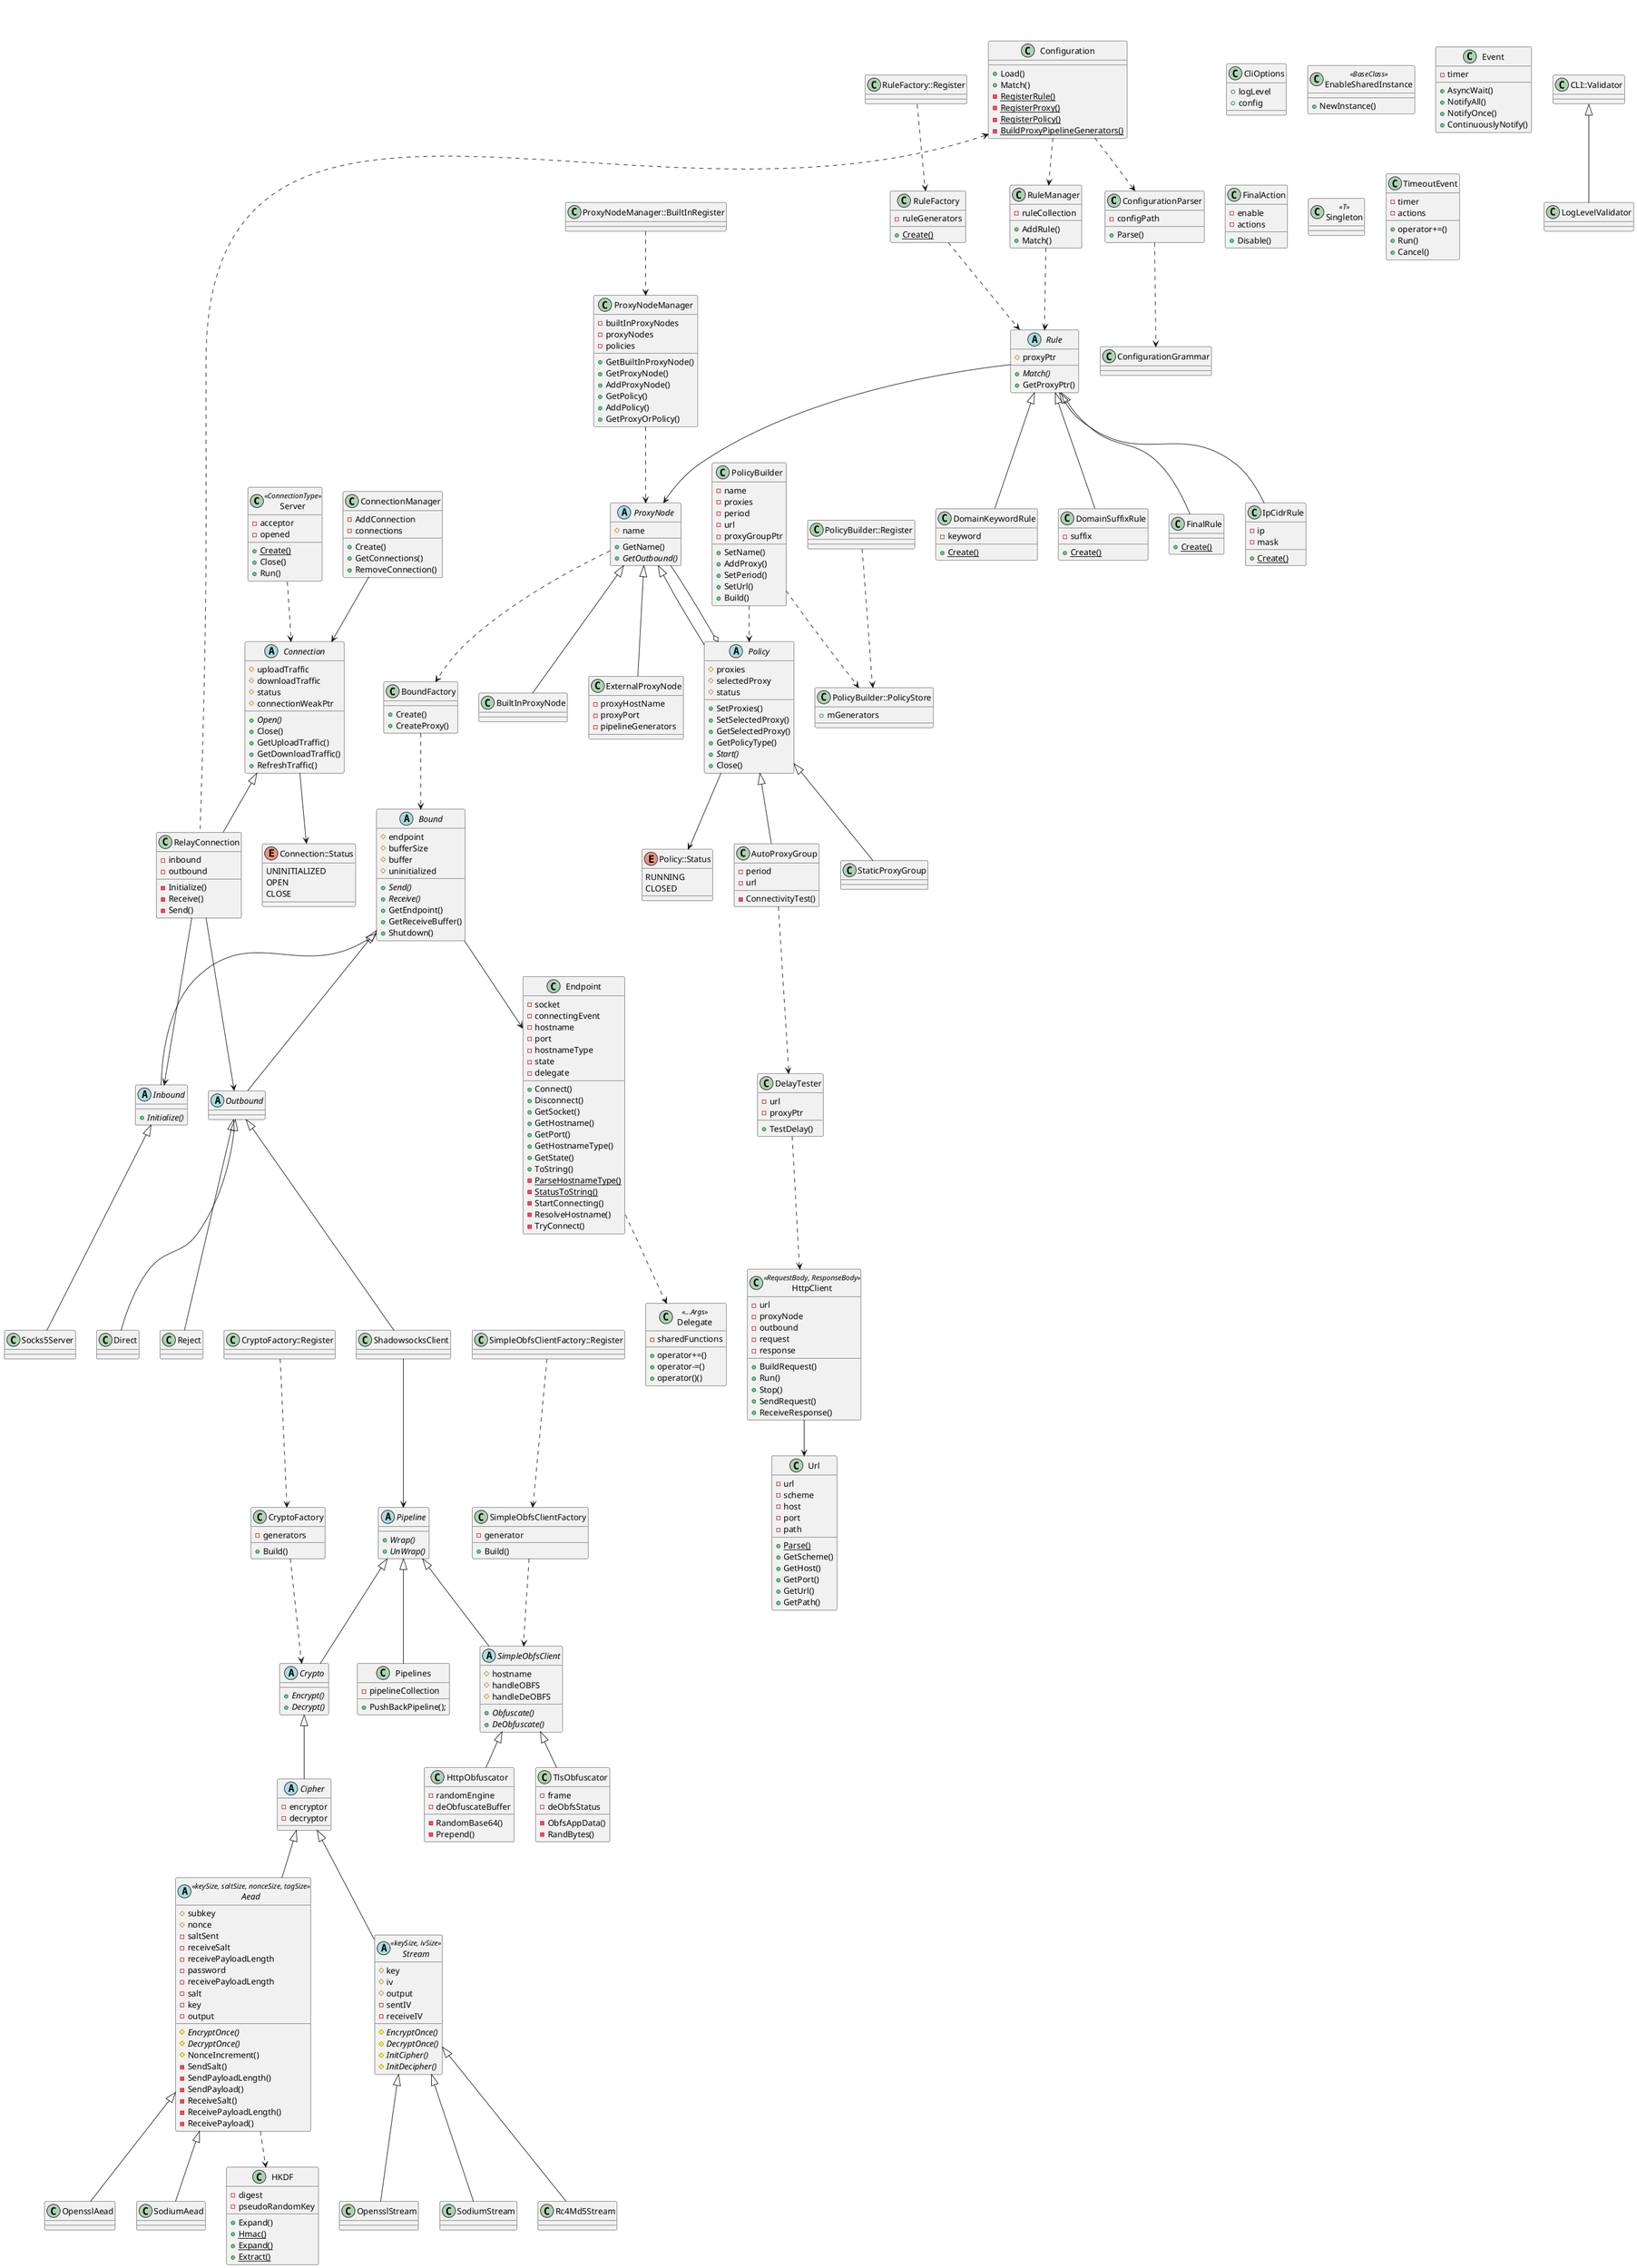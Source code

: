 @startuml

class Server<<ConnectionType>>{
    + {static} Create()
    + Close()
    + Run()

    - acceptor
    - opened
}

abstract Connection{
    + {abstract} Open()
    + Close()
    + GetUploadTraffic()
    + GetDownloadTraffic()
    + RefreshTraffic()

    # uploadTraffic
    # downloadTraffic
    # status
    # connectionWeakPtr
}

class ConnectionManager{
    + Create()
    + GetConnections()
    + RemoveConnection()

    - AddConnection
    - connections
}

class RelayConnection extends Connection{
    - Initialize()
    - Receive()
    - Send()

    - inbound
    - outbound
}

enum Connection::Status{
    UNINITIALIZED
    OPEN
    CLOSE
}


abstract Bound{
    + {abstract} Send()
    + {abstract} Receive()
    + GetEndpoint()
    + GetReceiveBuffer()
    + Shutdown()

    # endpoint
    # bufferSize
    # buffer
    # uninitialized
}

abstract Inbound extends Bound{
    + {abstract} Initialize()
}

abstract Outbound extends Bound{
}

class BoundFactory{
    + Create()
    + CreateProxy()
}

class Direct extends Outbound
class Reject extends Outbound
class ShadowsocksClient extends Outbound
class Socks5Server extends Inbound

class CliOptions{
    + logLevel
    + config
}

class LogLevelValidator extends CLI::Validator{
}

class Configuration{
    + Load()
    + Match()
    - {static} RegisterRule()
    - {static} RegisterProxy()
    - {static} RegisterPolicy()
    - {static} BuildProxyPipelineGenerators()
}

class ConfigurationGrammar
class ConfigurationParser{
    + Parse()
    - configPath
}

abstract Pipeline{
    + {abstract} Wrap()
    + {abstract} UnWrap()
}

abstract Crypto extends Pipeline{
    + {abstract} Encrypt()
    + {abstract} Decrypt()
}
abstract SimpleObfsClient extends Pipeline{
    + {abstract} Obfuscate()
    + {abstract} DeObfuscate()

    # hostname
    # handleOBFS
    # handleDeOBFS
}
class Pipelines extends Pipeline{
    + PushBackPipeline();
    - pipelineCollection
}

abstract Cipher extends Crypto{
    - encryptor
    - decryptor
}
abstract Aead<<keySize, saltSize, nonceSize, tagSize>> extends Cipher{
    # {abstract} EncryptOnce()
    # {abstract} DecryptOnce()
    # NonceIncrement()
    - SendSalt()
    - SendPayloadLength()
    - SendPayload()
    - ReceiveSalt()
    - ReceivePayloadLength()
    - ReceivePayload()

    # subkey
    # nonce
    - saltSent
    - receiveSalt
    - receivePayloadLength
    - password
    - receivePayloadLength
    - salt
    - key
    - output
}
class OpensslAead extends Aead
class SodiumAead extends Aead
abstract Stream<<keySize, ivSize>> extends Cipher{
    # {abstract} EncryptOnce()
    # {abstract} DecryptOnce()
    # {abstract} InitCipher()
    # {abstract} InitDecipher()
    # key
    # iv
    # output
    - sentIV
    - receiveIV
}
class OpensslStream extends Stream
class SodiumStream extends Stream
class Rc4Md5Stream extends Stream
class CryptoFactory{
    + Build()
    - generators
}
class CryptoFactory::Register
class HKDF{
    + Expand()
    + {static} Hmac()
    + {static} Expand()
    + {static} Extract()
    - digest
    - pseudoRandomKey
}

class HttpObfuscator extends SimpleObfsClient{
    - RandomBase64()
    - Prepend()
    - randomEngine
    - deObfuscateBuffer
}
class TlsObfuscator extends SimpleObfsClient{
    - ObfsAppData()
    - RandBytes()
    - frame
    - deObfsStatus
}
class SimpleObfsClientFactory{
    + Build()
    - generator
}
class SimpleObfsClientFactory::Register

abstract ProxyNode{
    + GetName()
    + {abstract} GetOutbound()

    # name
}

abstract Policy extends ProxyNode{
    + SetProxies()
    + SetSelectedProxy()
    + GetSelectedProxy()
    + GetPolicyType()
    + {abstract} Start()
    + Close()

    # proxies
    # selectedProxy
    # status
}

enum Policy::Status{
    RUNNING
    CLOSED
}
class AutoProxyGroup extends Policy{
    - ConnectivityTest()
    - period
    - url
}
class StaticProxyGroup extends Policy
class BuiltInProxyNode extends ProxyNode
class ExternalProxyNode extends ProxyNode{
    - proxyHostName
    - proxyPort
    - pipelineGenerators
}
class PolicyBuilder{
    + SetName()
    + AddProxy()
    + SetPeriod()
    + SetUrl()
    + Build()
    - name
    - proxies
    - period
    - url
    - proxyGroupPtr
}
class PolicyBuilder::Register
class PolicyBuilder::PolicyStore{
    + mGenerators
}
class ProxyNodeManager{
    + GetBuiltInProxyNode()
    + GetProxyNode()
    + AddProxyNode()
    + GetPolicy()
    + AddPolicy()
    + GetProxyOrPolicy()
    - builtInProxyNodes
    - proxyNodes
    - policies
}
class ProxyNodeManager::BuiltInRegister

abstract Rule{
    + {abstract} Match()
    + GetProxyPtr()

    # proxyPtr
}
class DomainKeywordRule extends Rule{
    + {static} Create()
    - keyword
}
class DomainSuffixRule extends Rule{
    + {static} Create()
    - suffix
}
class FinalRule extends Rule{
    + {static} Create()
}
class IpCidrRule extends Rule{
    + {static} Create()
    - ip
    - mask
}
class RuleFactory{
    + {static} Create()
    - ruleGenerators
}
class RuleFactory::Register
class RuleManager{
    + AddRule()
    + Match()
    - ruleCollection
}

class DelayTester{
    + TestDelay()
    - url
    - proxyPtr
}
class Delegate<<...Args>>{
    + operator+=()
    + operator-=()
    + operator()()
    - sharedFunctions
}
class EnableSharedInstance<<BaseClass>>{
    + NewInstance()
}
class Endpoint{
    + Connect()
    + Disconnect()
    + GetSocket()
    + GetHostname()
    + GetPort()
    + GetHostnameType()
    + GetState()
    + ToString()
    - {static} ParseHostnameType()
    - {static} StatusToString()
    - StartConnecting()
    - ResolveHostname()
    - TryConnect()
    - socket
    - connectingEvent
    - hostname
    - port
    - hostnameType
    - state
    - delegate
}
class Event{
    + AsyncWait()
    + NotifyAll()
    + NotifyOnce()
    + ContinuouslyNotify()
    - timer
}
class FinalAction{
    + Disable()
    - enable
    - actions
}
class HttpClient<<RequestBody, ResponseBody>>{
    + BuildRequest()
    + Run()
    + Stop()
    + SendRequest()
    + ReceiveResponse()
    - url
    - proxyNode
    - outbound
    - request
    - response
}
class Singleton<<T>>
class TimeoutEvent{
    + operator+=()
    + Run()
    + Cancel()
    - timer
    - actions
}
class Url{
    + {static} Parse()
    + GetScheme()
    + GetHost()
    + GetPort()
    + GetUrl()
    + GetPath()
    - url
    - scheme
    - host
    - port
    - path
}


ConnectionManager --> Connection
Connection --> Connection::Status
RelayConnection --> Inbound
RelayConnection --> Outbound
RelayConnection .u.> Configuration
Server ..> Connection

BoundFactory ..> Bound
Bound --> Endpoint

Configuration ..> RuleManager
Configuration ..> ConfigurationParser
ConfigurationParser ..> ConfigurationGrammar

ShadowsocksClient --> Pipeline

CryptoFactory::Register ..> CryptoFactory
CryptoFactory ..> Crypto
Aead ..> HKDF

SimpleObfsClientFactory::Register ..> SimpleObfsClientFactory
SimpleObfsClientFactory ..> SimpleObfsClient

Rule --> ProxyNode
RuleFactory::Register ..> RuleFactory
RuleFactory ..> Rule
RuleManager ..> Rule

ProxyNodeManager ..> ProxyNode
ProxyNode ..> BoundFactory
ProxyNodeManager::BuiltInRegister ..> ProxyNodeManager

Policy --> Policy::Status
Policy o-- ProxyNode
PolicyBuilder ..> Policy
PolicyBuilder::Register ..> PolicyBuilder::PolicyStore
PolicyBuilder ..> PolicyBuilder::PolicyStore
AutoProxyGroup ..> DelayTester

DelayTester ..> HttpClient
HttpClient --> Url
Endpoint ..> Delegate
@enduml
